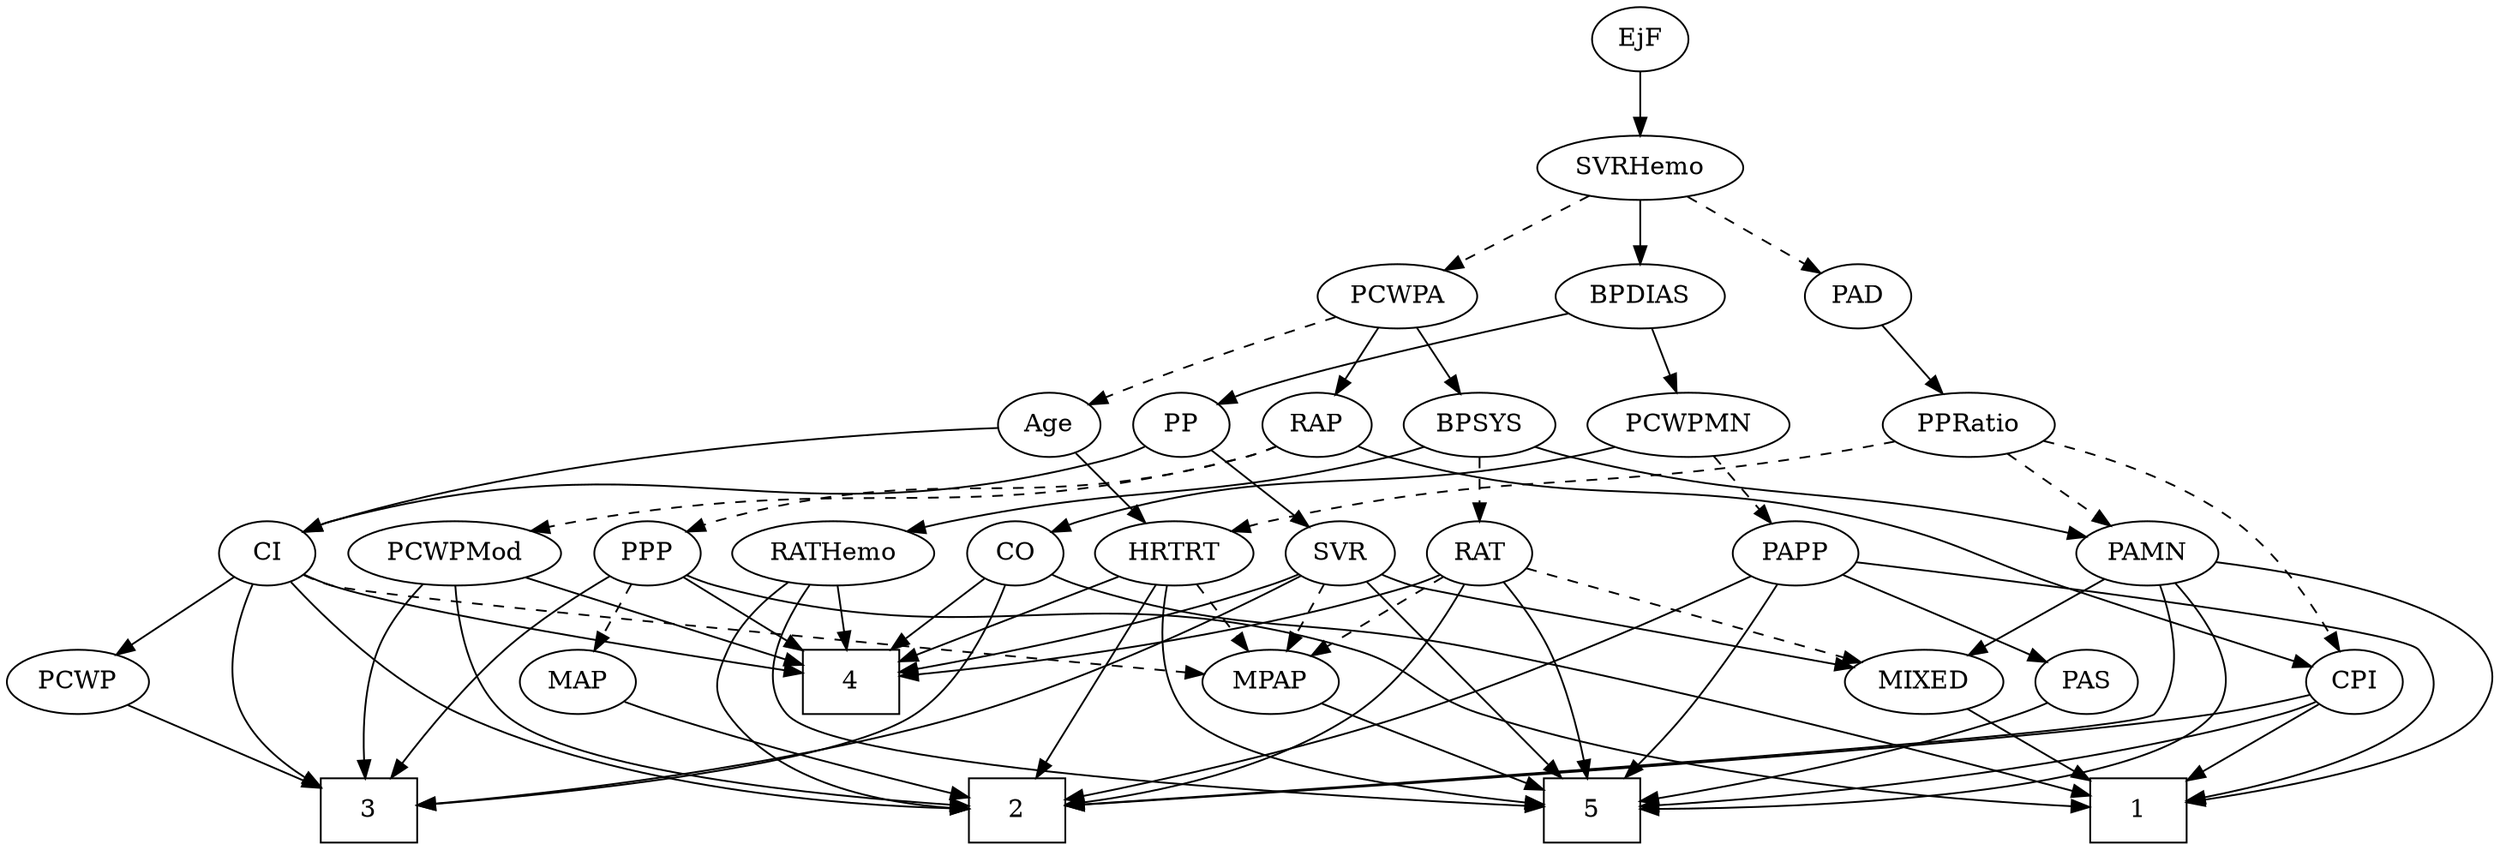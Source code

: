 strict digraph {
	graph [bb="0,0,1338.9,468"];
	node [label="\N"];
	1	[height=0.5,
		pos="277.94,18",
		shape=box,
		width=0.75];
	2	[height=0.5,
		pos="811.94,18",
		shape=box,
		width=0.75];
	3	[height=0.5,
		pos="1104.9,18",
		shape=box,
		width=0.75];
	4	[height=0.5,
		pos="866.94,90",
		shape=box,
		width=0.75];
	5	[height=0.5,
		pos="533.94,18",
		shape=box,
		width=0.75];
	Age	[height=0.5,
		pos="799.94,234",
		width=0.75];
	CI	[height=0.5,
		pos="966.94,162",
		width=0.75];
	Age -> CI	[pos="e,945.71,173.27 822.82,224.2 849.1,213.98 893.41,196.44 930.94,180 932.75,179.21 934.59,178.38 936.46,177.54",
		style=solid];
	HRTRT	[height=0.5,
		pos="765.94,162",
		width=1.1013];
	Age -> HRTRT	[pos="e,774.02,179.63 792.06,216.76 788.04,208.49 783.05,198.23 778.52,188.9",
		style=solid];
	EjF	[height=0.5,
		pos="591.94,450",
		width=0.75];
	SVRHemo	[height=0.5,
		pos="591.94,378",
		width=1.3902];
	EjF -> SVRHemo	[pos="e,591.94,396.1 591.94,431.7 591.94,423.98 591.94,414.71 591.94,406.11",
		style=solid];
	RAP	[height=0.5,
		pos="972.94,234",
		width=0.77632];
	CPI	[height=0.5,
		pos="342.94,90",
		width=0.75];
	RAP -> CPI	[pos="e,365.26,100.55 945.74,229.61 858.18,218.66 588.24,184.72 569.94,180 531.45,170.08 427.26,126.81 374.49,104.47",
		style=solid];
	PCWPMod	[height=0.5,
		pos="1227.9,162",
		width=1.4443];
	RAP -> PCWPMod	[pos="e,1188.6,173.81 998.32,226.03 1040.3,214.51 1124.9,191.28 1178.9,176.47",
		style=dashed];
	PPP	[height=0.5,
		pos="1038.9,162",
		width=0.75];
	RAP -> PPP	[pos="e,1025,177.82 986.94,218.15 995.95,208.6 1007.8,195.99 1018,185.25",
		style=dashed];
	MIXED	[height=0.5,
		pos="465.94,90",
		width=1.1193];
	MIXED -> 1	[pos="e,305.02,29.083 435.74,77.753 402.72,65.46 349.82,45.764 314.49,32.608",
		style=solid];
	MPAP	[height=0.5,
		pos="710.94,90",
		width=0.97491];
	MPAP -> 5	[pos="e,561.08,29.732 684.06,78.369 653.78,66.394 604.4,46.864 570.6,33.497",
		style=solid];
	BPSYS	[height=0.5,
		pos="644.94,234",
		width=1.0471];
	PAMN	[height=0.5,
		pos="302.94,162",
		width=1.011];
	BPSYS -> PAMN	[pos="e,332.78,172.33 613.18,224.22 602.37,221.39 590.17,218.37 578.94,216 483.29,195.79 457.29,201.57 361.94,180 355.66,178.58 349.07,\
176.88 342.65,175.12",
		style=solid];
	RATHemo	[height=0.5,
		pos="872.94,162",
		width=1.3721];
	BPSYS -> RATHemo	[pos="e,835.81,173.88 673.68,222.29 679.69,220.13 686,217.94 691.94,216 746.08,198.3 760.28,196.01 814.94,180 818.53,178.95 822.23,177.86 \
825.96,176.77",
		style=solid];
	RAT	[height=0.5,
		pos="679.94,162",
		width=0.75827];
	BPSYS -> RAT	[pos="e,671.71,179.47 653.24,216.41 657.38,208.13 662.48,197.92 667.11,188.66",
		style=dashed];
	PAD	[height=0.5,
		pos="591.94,306",
		width=0.79437];
	PPRatio	[height=0.5,
		pos="529.94,234",
		width=1.1013];
	PAD -> PPRatio	[pos="e,544.23,251.13 578.49,289.81 570.43,280.71 560.01,268.95 550.89,258.65",
		style=solid];
	CO	[height=0.5,
		pos="397.94,162",
		width=0.75];
	CO -> 1	[pos="e,279.84,36.135 374.54,152.9 353.97,144.64 324.63,129.91 306.94,108 292.62,90.266 285.29,65.249 281.58,46.253",
		style=solid];
	CO -> 3	[pos="e,1077.8,20.87 396.11,143.96 394.96,123.52 396.61,89.788 416.94,72 423.13,66.584 925.65,31.413 1067.8,21.561",
		style=solid];
	CO -> 4	[pos="e,839.79,95.147 424.37,157.11 483.57,148.38 631.32,126.56 754.94,108 779.85,104.26 807.86,100.01 829.64,96.693",
		style=solid];
	PAS	[height=0.5,
		pos="42.941,90",
		width=0.75];
	PAS -> 5	[pos="e,506.68,21.219 64.26,78.856 70.485,76.255 77.38,73.711 83.941,72 161.91,51.664 403.25,29.936 496.57,22.066",
		style=solid];
	PAMN -> 1	[pos="e,250.74,28.948 270.1,154.12 245.52,147.06 213.57,133.39 197.94,108 189.56,94.374 190.37,86.096 197.94,72 207.23,54.7 224.93,42.095 \
241.32,33.529",
		style=solid];
	PAMN -> 2	[pos="e,784.73,20.876 297.89,144.1 293.06,124.11 288.91,91.139 306.94,72 323.01,54.947 660.72,29.662 774.73,21.582",
		style=solid];
	PAMN -> 5	[pos="e,506.7,20.35 289.66,145.2 275.21,126 256.36,93.523 273.94,72 301.61,38.117 431.33,25.338 496.45,20.998",
		style=solid];
	PAMN -> MIXED	[pos="e,437.76,103.1 329.49,149.6 356.36,138.06 398.12,120.12 428.38,107.13",
		style=solid];
	RATHemo -> 2	[pos="e,839.2,22.02 899.3,146.51 912.96,137.42 928.34,124.33 935.94,108 942.69,93.495 944.76,85.353 935.94,72 916.79,42.986 878.14,29.799 \
849.05,23.84",
		style=solid];
	RATHemo -> 4	[pos="e,868.41,108.1 871.46,143.7 870.8,135.98 870,126.71 869.27,118.11",
		style=solid];
	RATHemo -> 5	[pos="e,561.19,20.882 886.97,144.71 901.91,125.32 921.1,92.948 902.94,72 881.36,47.095 660.52,28.269 571.17,21.615",
		style=solid];
	CPI -> 1	[pos="e,293.76,36.04 329.16,74.155 320.9,65.264 310.2,53.742 300.72,43.529",
		style=solid];
	CPI -> 2	[pos="e,784.92,19.826 364.27,78.882 370.49,76.281 377.38,73.731 383.94,72 525.04,34.746 699.39,23.497 774.57,20.249",
		style=solid];
	CPI -> 5	[pos="e,506.68,28.142 365.41,79.43 371.41,76.946 377.9,74.319 383.94,72 422.17,57.334 466.42,41.881 496.9,31.47",
		style=solid];
	RAT -> 2	[pos="e,784.77,20.091 671.22,144.64 662.33,125.49 651.82,93.628 666.94,72 691.09,37.462 740.27,25.357 774.63,21.157",
		style=solid];
	RAT -> 4	[pos="e,839.84,99.749 701.32,150.78 706.4,148.46 711.83,146.07 716.94,144 755,128.57 799.45,113.18 830.03,103",
		style=solid];
	RAT -> 5	[pos="e,551.49,36.066 665.14,146.6 640.14,122.29 589.32,72.86 558.78,43.163",
		style=solid];
	RAT -> MIXED	[pos="e,500.25,99.555 658.85,150.39 654.01,148.14 648.85,145.88 643.94,144 599.21,126.89 546.46,111.79 510.06,102.13",
		style=dashed];
	RAT -> MPAP	[pos="e,703.43,107.96 687.29,144.41 690.86,136.34 695.25,126.43 699.27,117.35",
		style=dashed];
	SVR	[height=0.5,
		pos="606.94,162",
		width=0.77632];
	SVR -> 3	[pos="e,1077.9,20.966 613.1,144.31 621.71,123.55 639.44,88.824 666.94,72 700.87,51.246 968.01,29.284 1067.6,21.733",
		style=solid];
	SVR -> 4	[pos="e,839.68,95.681 628.56,150.2 633.54,147.96 638.86,145.75 643.94,144 707.81,121.98 785.04,105.86 829.83,97.493",
		style=solid];
	SVR -> 5	[pos="e,536.09,36.321 590.64,147.25 579.89,137.35 566.3,123.14 557.94,108 547.33,88.797 541.2,64.637 537.8,46.337",
		style=solid];
	SVR -> MIXED	[pos="e,491.88,103.88 585.53,150.37 563.06,139.22 527.39,121.51 500.85,108.33",
		style=solid];
	SVR -> MPAP	[pos="e,690.37,104.85 625.53,148.49 641.2,137.94 663.88,122.68 681.93,110.53",
		style=dashed];
	PCWPMod -> 2	[pos="e,839.04,21.207 1242.9,144.71 1258.9,125.32 1279.6,92.938 1260.9,72 1247.3,56.615 954.46,30.852 849.2,22.053",
		style=solid];
	PCWPMod -> 3	[pos="e,1132,21.21 1269.5,151.18 1292.2,143.47 1318.3,130.2 1331.9,108 1340.3,94.357 1341.9,84.534 1331.9,72 1308.7,42.677 1200.5,28.057 \
1142.3,22.203",
		style=solid];
	PCWPMod -> 4	[pos="e,894.04,96.254 1183.7,152.42 1111.8,138.49 971.15,111.21 904.14,98.213",
		style=solid];
	PCWPA	[height=0.5,
		pos="721.94,306",
		width=1.1555];
	PCWPA -> Age	[pos="e,784.53,248.83 739.25,289.46 750.37,279.49 764.94,266.41 777.01,255.58",
		style=dashed];
	PCWPA -> RAP	[pos="e,947.64,242.06 756.05,295.49 803.73,282.19 889.84,258.17 937.97,244.75",
		style=solid];
	PCWPA -> BPSYS	[pos="e,661.72,250.25 704.85,289.46 694.41,279.97 680.89,267.68 669.34,257.18",
		style=solid];
	PCWPMN	[height=0.5,
		pos="397.94,234",
		width=1.3902];
	PCWPMN -> CO	[pos="e,397.94,180.1 397.94,215.7 397.94,207.98 397.94,198.71 397.94,190.11",
		style=solid];
	PAPP	[height=0.5,
		pos="97.941,162",
		width=0.88464];
	PCWPMN -> PAPP	[pos="e,126.91,169.76 357.17,223.49 299.26,209.97 193.89,185.39 136.96,172.1",
		style=dashed];
	SVRHemo -> PAD	[pos="e,591.94,324.1 591.94,359.7 591.94,351.98 591.94,342.71 591.94,334.11",
		style=dashed];
	SVRHemo -> PCWPA	[pos="e,696.68,320.6 618.56,362.67 638.58,351.89 666.17,337.03 687.81,325.38",
		style=dashed];
	BPDIAS	[height=0.5,
		pos="502.94,306",
		width=1.1735];
	SVRHemo -> BPDIAS	[pos="e,522.14,322.1 571.75,361.12 559.43,351.43 543.53,338.92 530.12,328.37",
		style=solid];
	BPDIAS -> PCWPMN	[pos="e,420.76,250.21 481.19,290.5 466.15,280.47 445.91,266.98 429.16,255.81",
		style=solid];
	PP	[height=0.5,
		pos="727.94,234",
		width=0.75];
	BPDIAS -> PP	[pos="e,706.9,245.74 534.67,294.06 541.03,291.97 547.68,289.86 553.94,288 614.71,269.97 632.36,273.63 691.94,252 693.79,251.33 695.68,\
250.59 697.57,249.82",
		style=solid];
	MAP	[height=0.5,
		pos="1220.9,90",
		width=0.84854];
	MAP -> 2	[pos="e,839.29,20.502 1198,78.068 1192.5,75.779 1186.6,73.583 1180.9,72 1062.6,38.96 916.85,25.777 849.42,21.17",
		style=solid];
	PP -> SVR	[pos="e,627.05,174.63 708.23,221.6 688.57,210.22 658.16,192.63 635.79,179.69",
		style=solid];
	PP -> CI	[pos="e,946.34,173.72 748.55,222.28 753.5,219.98 758.84,217.73 763.94,216 835.85,191.63 859.03,204.37 930.94,180 932.86,179.35 934.8,178.63 \
936.75,177.86",
		style=solid];
	PPP -> 1	[pos="e,305.31,21.137 1023.6,147.19 999.75,126.66 951.49,88.74 902.94,72 888.96,67.178 448.14,32.335 315.4,21.928",
		style=solid];
	PPP -> 3	[pos="e,1132,23.32 1064.8,156.66 1120.7,147.03 1248.7,123.51 1260.9,108 1296.8,62.61 1198.8,36.276 1142.1,25.21",
		style=solid];
	PPP -> 4	[pos="e,894,100.91 1017.7,150.69 1012.9,148.42 1007.8,146.08 1002.9,144 969.67,129.68 931.15,114.83 903.62,104.5",
		style=solid];
	PPP -> MAP	[pos="e,1196.9,101.42 1062.2,152.69 1090.4,142.51 1139.4,124.57 1180.9,108 1183.1,107.13 1185.4,106.21 1187.6,105.28",
		style=dashed];
	PPRatio -> PAMN	[pos="e,333.01,172.27 497.9,223.12 457.2,210.57 386.95,188.91 342.82,175.3",
		style=dashed];
	PPRatio -> CPI	[pos="e,363.99,101.56 514.91,217.07 496.76,198.32 464.81,166.86 433.94,144 414.67,129.73 391.27,116.17 373.02,106.34",
		style=dashed];
	PPRatio -> HRTRT	[pos="e,735.35,173.67 563.35,224.02 600.7,213.86 662.9,196.56 715.94,180 719.09,179.02 722.35,177.97 725.61,176.91",
		style=dashed];
	PCWP	[height=0.5,
		pos="1136.9,90",
		width=0.97491];
	PCWP -> 3	[pos="e,1112.9,36.447 1129.4,72.411 1125.7,64.454 1121.3,54.722 1117.2,45.756",
		style=solid];
	CI -> 2	[pos="e,838.94,21.331 968.77,143.89 969.89,124.31 968.66,92.337 951.94,72 926.55,41.11 881.12,28.206 848.9,22.827",
		style=solid];
	CI -> 3	[pos="e,1088.4,36.066 980.93,146.6 1004.5,122.4 1052.2,73.278 1081.1,43.542",
		style=solid];
	CI -> 4	[pos="e,891.43,108.14 949.06,148.49 935.38,138.91 916.13,125.43 899.71,113.94",
		style=solid];
	CI -> MPAP	[pos="e,743.6,96.698 946.31,150.37 941.35,148.07 936.03,145.79 930.94,144 870.78,122.8 798.44,107.17 753.57,98.578",
		style=dashed];
	CI -> PCWP	[pos="e,1109.5,101.25 988.16,150.7 992.99,148.44 998.12,146.09 1002.9,144 1035.4,129.91 1073,115.19 1100.1,104.85",
		style=solid];
	PAPP -> 1	[pos="e,250.5,20.114 69.782,153.03 48.352,145.32 20.335,131.3 6.9412,108 -1.0325,94.128 -3.2289,84.352 6.9412,72 36.083,36.607 172.96,\
24.515 240.31,20.663",
		style=solid];
	PAPP -> 2	[pos="e,784.71,21.232 118.93,148.41 153.31,128.45 224.39,89.974 289.94,72 336.43,59.253 662.92,31.351 774.59,22.07",
		style=solid];
	PAPP -> 5	[pos="e,506.93,21.573 104.52,144.38 113.64,123.71 132.19,89.071 159.94,72 188.35,54.519 407.88,31.343 496.76,22.57",
		style=solid];
	PAPP -> PAS	[pos="e,54.994,106.34 85.461,145.12 78.33,136.04 69.255,124.49 61.322,114.39",
		style=solid];
	HRTRT -> 2	[pos="e,807.99,36.261 773.65,144.03 778.16,133.73 783.76,120.26 787.94,108 794.93,87.486 801.24,63.771 805.64,45.981",
		style=solid];
	HRTRT -> 4	[pos="e,842.12,108.2 786.87,146.5 800.42,137.1 818.36,124.67 833.83,113.95",
		style=solid];
	HRTRT -> 5	[pos="e,561.24,21.707 769.07,143.95 771.65,124.12 772.47,91.621 754.94,72 730.81,44.994 627.65,29.466 571.2,22.841",
		style=solid];
	HRTRT -> MPAP	[pos="e,723.63,107.15 753.18,144.76 746.24,135.93 737.52,124.83 729.81,115.01",
		style=dashed];
}
